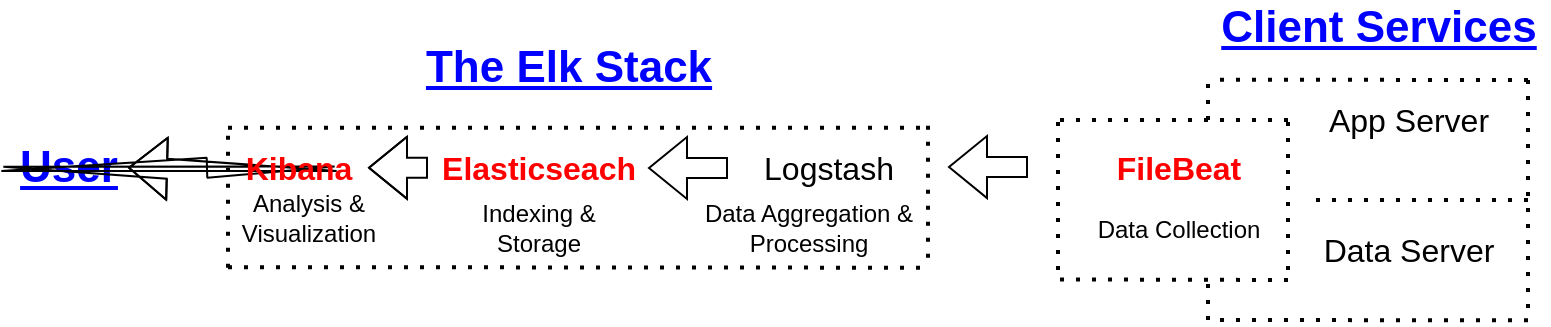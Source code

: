 <mxfile version="13.8.1" type="github">
  <diagram id="g5sk9xtvm8ItGqy0_1mJ" name="Page-1">
    <mxGraphModel dx="782" dy="469" grid="1" gridSize="10" guides="1" tooltips="1" connect="1" arrows="1" fold="1" page="1" pageScale="1" pageWidth="850" pageHeight="1100" math="0" shadow="0">
      <root>
        <mxCell id="0" />
        <mxCell id="1" parent="0" />
        <mxCell id="ADPePZ-A79Ei2Xs7nwOU-1" value="&lt;b&gt;&lt;font color=&quot;#0000ff&quot; size=&quot;1&quot;&gt;&lt;u style=&quot;font-size: 22px&quot;&gt;User&lt;/u&gt;&lt;/font&gt;&lt;/b&gt;" style="text;html=1;align=center;verticalAlign=middle;resizable=0;points=[];autosize=1;" vertex="1" parent="1">
          <mxGeometry y="93.86" width="60" height="20" as="geometry" />
        </mxCell>
        <mxCell id="ADPePZ-A79Ei2Xs7nwOU-2" value="&lt;font color=&quot;#0000ff&quot; size=&quot;1&quot;&gt;&lt;b&gt;&lt;u style=&quot;font-size: 22px&quot;&gt;The Elk Stack&lt;/u&gt;&lt;/b&gt;&lt;/font&gt;" style="text;html=1;align=center;verticalAlign=middle;resizable=0;points=[];autosize=1;" vertex="1" parent="1">
          <mxGeometry x="200" y="43.86" width="160" height="20" as="geometry" />
        </mxCell>
        <mxCell id="ADPePZ-A79Ei2Xs7nwOU-11" value="" style="edgeStyle=orthogonalEdgeStyle;shape=flexArrow;rounded=0;orthogonalLoop=1;jettySize=auto;html=1;" edge="1" parent="1">
          <mxGeometry relative="1" as="geometry">
            <mxPoint x="100" y="103.86" as="sourcePoint" />
            <mxPoint x="60" y="103.86" as="targetPoint" />
          </mxGeometry>
        </mxCell>
        <mxCell id="ADPePZ-A79Ei2Xs7nwOU-5" value="&lt;font style=&quot;font-size: 16px&quot; color=&quot;#ff0000&quot;&gt;&lt;b&gt;Kibana&lt;/b&gt;&lt;/font&gt;" style="text;html=1;align=center;verticalAlign=middle;resizable=0;points=[];autosize=1;" vertex="1" parent="1">
          <mxGeometry x="110" y="93.86" width="70" height="20" as="geometry" />
        </mxCell>
        <mxCell id="ADPePZ-A79Ei2Xs7nwOU-12" value="" style="edgeStyle=orthogonalEdgeStyle;shape=flexArrow;rounded=0;orthogonalLoop=1;jettySize=auto;html=1;" edge="1" parent="1" source="ADPePZ-A79Ei2Xs7nwOU-6" target="ADPePZ-A79Ei2Xs7nwOU-5">
          <mxGeometry relative="1" as="geometry" />
        </mxCell>
        <mxCell id="ADPePZ-A79Ei2Xs7nwOU-6" value="&lt;font style=&quot;font-size: 16px&quot; color=&quot;#ff0000&quot;&gt;&lt;b&gt;Elasticseach&lt;/b&gt;&lt;/font&gt;" style="text;html=1;align=center;verticalAlign=middle;resizable=0;points=[];autosize=1;" vertex="1" parent="1">
          <mxGeometry x="210" y="93.86" width="110" height="20" as="geometry" />
        </mxCell>
        <mxCell id="ADPePZ-A79Ei2Xs7nwOU-13" value="" style="edgeStyle=orthogonalEdgeStyle;shape=flexArrow;rounded=0;orthogonalLoop=1;jettySize=auto;html=1;" edge="1" parent="1" target="ADPePZ-A79Ei2Xs7nwOU-6">
          <mxGeometry relative="1" as="geometry">
            <mxPoint x="360" y="104" as="sourcePoint" />
            <Array as="points">
              <mxPoint x="360" y="104" />
              <mxPoint x="360" y="104" />
            </Array>
          </mxGeometry>
        </mxCell>
        <mxCell id="ADPePZ-A79Ei2Xs7nwOU-7" value="&lt;font style=&quot;font-size: 16px&quot;&gt;Logstash&lt;/font&gt;" style="text;html=1;align=center;verticalAlign=middle;resizable=0;points=[];autosize=1;" vertex="1" parent="1">
          <mxGeometry x="370" y="93.86" width="80" height="20" as="geometry" />
        </mxCell>
        <mxCell id="ADPePZ-A79Ei2Xs7nwOU-8" value="&lt;font style=&quot;font-size: 16px&quot; color=&quot;#ff0000&quot;&gt;&lt;b&gt;FileBeat&lt;/b&gt;&lt;/font&gt;" style="text;html=1;align=center;verticalAlign=middle;resizable=0;points=[];autosize=1;" vertex="1" parent="1">
          <mxGeometry x="545" y="93.86" width="80" height="20" as="geometry" />
        </mxCell>
        <mxCell id="ADPePZ-A79Ei2Xs7nwOU-21" value="&lt;font style=&quot;font-size: 16px&quot;&gt;App Server&lt;/font&gt;" style="text;html=1;align=center;verticalAlign=middle;resizable=0;points=[];autosize=1;" vertex="1" parent="1">
          <mxGeometry x="650" y="70" width="100" height="20" as="geometry" />
        </mxCell>
        <mxCell id="ADPePZ-A79Ei2Xs7nwOU-22" value="&lt;span style=&quot;font-size: 16px&quot;&gt;Data Server&lt;/span&gt;" style="text;html=1;align=center;verticalAlign=middle;resizable=0;points=[];autosize=1;" vertex="1" parent="1">
          <mxGeometry x="650" y="135" width="100" height="20" as="geometry" />
        </mxCell>
        <mxCell id="ADPePZ-A79Ei2Xs7nwOU-23" value="Data Collection" style="text;html=1;align=center;verticalAlign=middle;resizable=0;points=[];autosize=1;" vertex="1" parent="1">
          <mxGeometry x="535" y="125" width="100" height="20" as="geometry" />
        </mxCell>
        <mxCell id="ADPePZ-A79Ei2Xs7nwOU-24" value="Data Aggregation &amp;amp;&lt;br&gt;Processing" style="text;html=1;align=center;verticalAlign=middle;resizable=0;points=[];autosize=1;" vertex="1" parent="1">
          <mxGeometry x="340" y="118.86" width="120" height="30" as="geometry" />
        </mxCell>
        <mxCell id="ADPePZ-A79Ei2Xs7nwOU-25" value="Indexing &amp;amp;&lt;br&gt;Storage" style="text;html=1;align=center;verticalAlign=middle;resizable=0;points=[];autosize=1;" vertex="1" parent="1">
          <mxGeometry x="230" y="118.86" width="70" height="30" as="geometry" />
        </mxCell>
        <mxCell id="ADPePZ-A79Ei2Xs7nwOU-27" value="Analysis &amp;amp;&lt;br&gt;Visualization" style="text;html=1;align=center;verticalAlign=middle;resizable=0;points=[];autosize=1;" vertex="1" parent="1">
          <mxGeometry x="110" y="113.86" width="80" height="30" as="geometry" />
        </mxCell>
        <mxCell id="ADPePZ-A79Ei2Xs7nwOU-28" value="&lt;font style=&quot;font-size: 22px&quot; color=&quot;#0000ff&quot;&gt;&lt;b&gt;&lt;u&gt;Client Services&lt;/u&gt;&lt;/b&gt;&lt;/font&gt;" style="text;html=1;align=center;verticalAlign=middle;resizable=0;points=[];autosize=1;" vertex="1" parent="1">
          <mxGeometry x="600" y="23.86" width="170" height="20" as="geometry" />
        </mxCell>
        <mxCell id="ADPePZ-A79Ei2Xs7nwOU-33" value="" style="endArrow=none;dashed=1;html=1;dashPattern=1 3;strokeWidth=2;" edge="1" parent="1">
          <mxGeometry width="50" height="50" relative="1" as="geometry">
            <mxPoint x="110" y="83.86" as="sourcePoint" />
            <mxPoint x="460" y="83.86" as="targetPoint" />
          </mxGeometry>
        </mxCell>
        <mxCell id="ADPePZ-A79Ei2Xs7nwOU-38" value="" style="endArrow=none;dashed=1;html=1;dashPattern=1 3;strokeWidth=2;" edge="1" parent="1">
          <mxGeometry width="50" height="50" relative="1" as="geometry">
            <mxPoint x="460" y="148.86" as="sourcePoint" />
            <mxPoint x="460" y="78.86" as="targetPoint" />
          </mxGeometry>
        </mxCell>
        <mxCell id="ADPePZ-A79Ei2Xs7nwOU-39" value="" style="endArrow=none;dashed=1;html=1;dashPattern=1 3;strokeWidth=2;" edge="1" parent="1">
          <mxGeometry width="50" height="50" relative="1" as="geometry">
            <mxPoint x="110" y="153.86" as="sourcePoint" />
            <mxPoint x="110" y="83.86" as="targetPoint" />
          </mxGeometry>
        </mxCell>
        <mxCell id="ADPePZ-A79Ei2Xs7nwOU-40" value="" style="endArrow=none;dashed=1;html=1;dashPattern=1 3;strokeWidth=2;" edge="1" parent="1">
          <mxGeometry width="50" height="50" relative="1" as="geometry">
            <mxPoint x="110" y="153.57" as="sourcePoint" />
            <mxPoint x="460" y="153.86" as="targetPoint" />
          </mxGeometry>
        </mxCell>
        <mxCell id="ADPePZ-A79Ei2Xs7nwOU-42" value="" style="endArrow=none;dashed=1;html=1;dashPattern=1 3;strokeWidth=2;" edge="1" parent="1">
          <mxGeometry width="50" height="50" relative="1" as="geometry">
            <mxPoint x="640" y="155" as="sourcePoint" />
            <mxPoint x="640" y="80.0" as="targetPoint" />
          </mxGeometry>
        </mxCell>
        <mxCell id="ADPePZ-A79Ei2Xs7nwOU-43" value="" style="endArrow=none;dashed=1;html=1;dashPattern=1 3;strokeWidth=2;" edge="1" parent="1">
          <mxGeometry width="50" height="50" relative="1" as="geometry">
            <mxPoint x="525" y="155" as="sourcePoint" />
            <mxPoint x="525" y="80" as="targetPoint" />
          </mxGeometry>
        </mxCell>
        <mxCell id="ADPePZ-A79Ei2Xs7nwOU-44" value="" style="endArrow=none;dashed=1;html=1;dashPattern=1 3;strokeWidth=2;" edge="1" parent="1">
          <mxGeometry width="50" height="50" relative="1" as="geometry">
            <mxPoint x="640" y="160" as="sourcePoint" />
            <mxPoint x="525" y="159.71" as="targetPoint" />
          </mxGeometry>
        </mxCell>
        <mxCell id="ADPePZ-A79Ei2Xs7nwOU-45" value="" style="endArrow=none;dashed=1;html=1;dashPattern=1 3;strokeWidth=2;" edge="1" parent="1">
          <mxGeometry width="50" height="50" relative="1" as="geometry">
            <mxPoint x="640" y="80" as="sourcePoint" />
            <mxPoint x="525" y="80" as="targetPoint" />
          </mxGeometry>
        </mxCell>
        <mxCell id="ADPePZ-A79Ei2Xs7nwOU-46" value="" style="endArrow=none;dashed=1;html=1;dashPattern=1 3;strokeWidth=2;" edge="1" parent="1">
          <mxGeometry width="50" height="50" relative="1" as="geometry">
            <mxPoint x="760" y="120" as="sourcePoint" />
            <mxPoint x="649.72" y="120.0" as="targetPoint" />
          </mxGeometry>
        </mxCell>
        <mxCell id="ADPePZ-A79Ei2Xs7nwOU-47" value="" style="endArrow=none;dashed=1;html=1;dashPattern=1 3;strokeWidth=2;" edge="1" parent="1">
          <mxGeometry width="50" height="50" relative="1" as="geometry">
            <mxPoint x="760" y="60" as="sourcePoint" />
            <mxPoint x="600" y="59.86" as="targetPoint" />
          </mxGeometry>
        </mxCell>
        <mxCell id="ADPePZ-A79Ei2Xs7nwOU-48" value="" style="endArrow=none;dashed=1;html=1;dashPattern=1 3;strokeWidth=2;" edge="1" parent="1">
          <mxGeometry width="50" height="50" relative="1" as="geometry">
            <mxPoint x="760" y="180.14" as="sourcePoint" />
            <mxPoint x="600" y="180.0" as="targetPoint" />
          </mxGeometry>
        </mxCell>
        <mxCell id="ADPePZ-A79Ei2Xs7nwOU-49" value="" style="endArrow=none;dashed=1;html=1;dashPattern=1 3;strokeWidth=2;" edge="1" parent="1">
          <mxGeometry width="50" height="50" relative="1" as="geometry">
            <mxPoint x="760" y="60" as="sourcePoint" />
            <mxPoint x="760" y="180" as="targetPoint" />
          </mxGeometry>
        </mxCell>
        <mxCell id="ADPePZ-A79Ei2Xs7nwOU-50" value="" style="endArrow=none;dashed=1;html=1;dashPattern=1 3;strokeWidth=2;" edge="1" parent="1">
          <mxGeometry width="50" height="50" relative="1" as="geometry">
            <mxPoint x="600" y="180" as="sourcePoint" />
            <mxPoint x="600" y="160" as="targetPoint" />
          </mxGeometry>
        </mxCell>
        <mxCell id="ADPePZ-A79Ei2Xs7nwOU-51" value="" style="endArrow=none;dashed=1;html=1;dashPattern=1 3;strokeWidth=2;" edge="1" parent="1">
          <mxGeometry width="50" height="50" relative="1" as="geometry">
            <mxPoint x="600" y="80" as="sourcePoint" />
            <mxPoint x="600" y="60" as="targetPoint" />
          </mxGeometry>
        </mxCell>
        <mxCell id="ADPePZ-A79Ei2Xs7nwOU-53" value="" style="edgeStyle=orthogonalEdgeStyle;shape=flexArrow;rounded=0;orthogonalLoop=1;jettySize=auto;html=1;" edge="1" parent="1">
          <mxGeometry relative="1" as="geometry">
            <mxPoint x="510" y="103.52" as="sourcePoint" />
            <mxPoint x="470" y="103.52" as="targetPoint" />
            <Array as="points">
              <mxPoint x="510" y="103.52" />
              <mxPoint x="510" y="103.52" />
            </Array>
          </mxGeometry>
        </mxCell>
      </root>
    </mxGraphModel>
  </diagram>
</mxfile>
